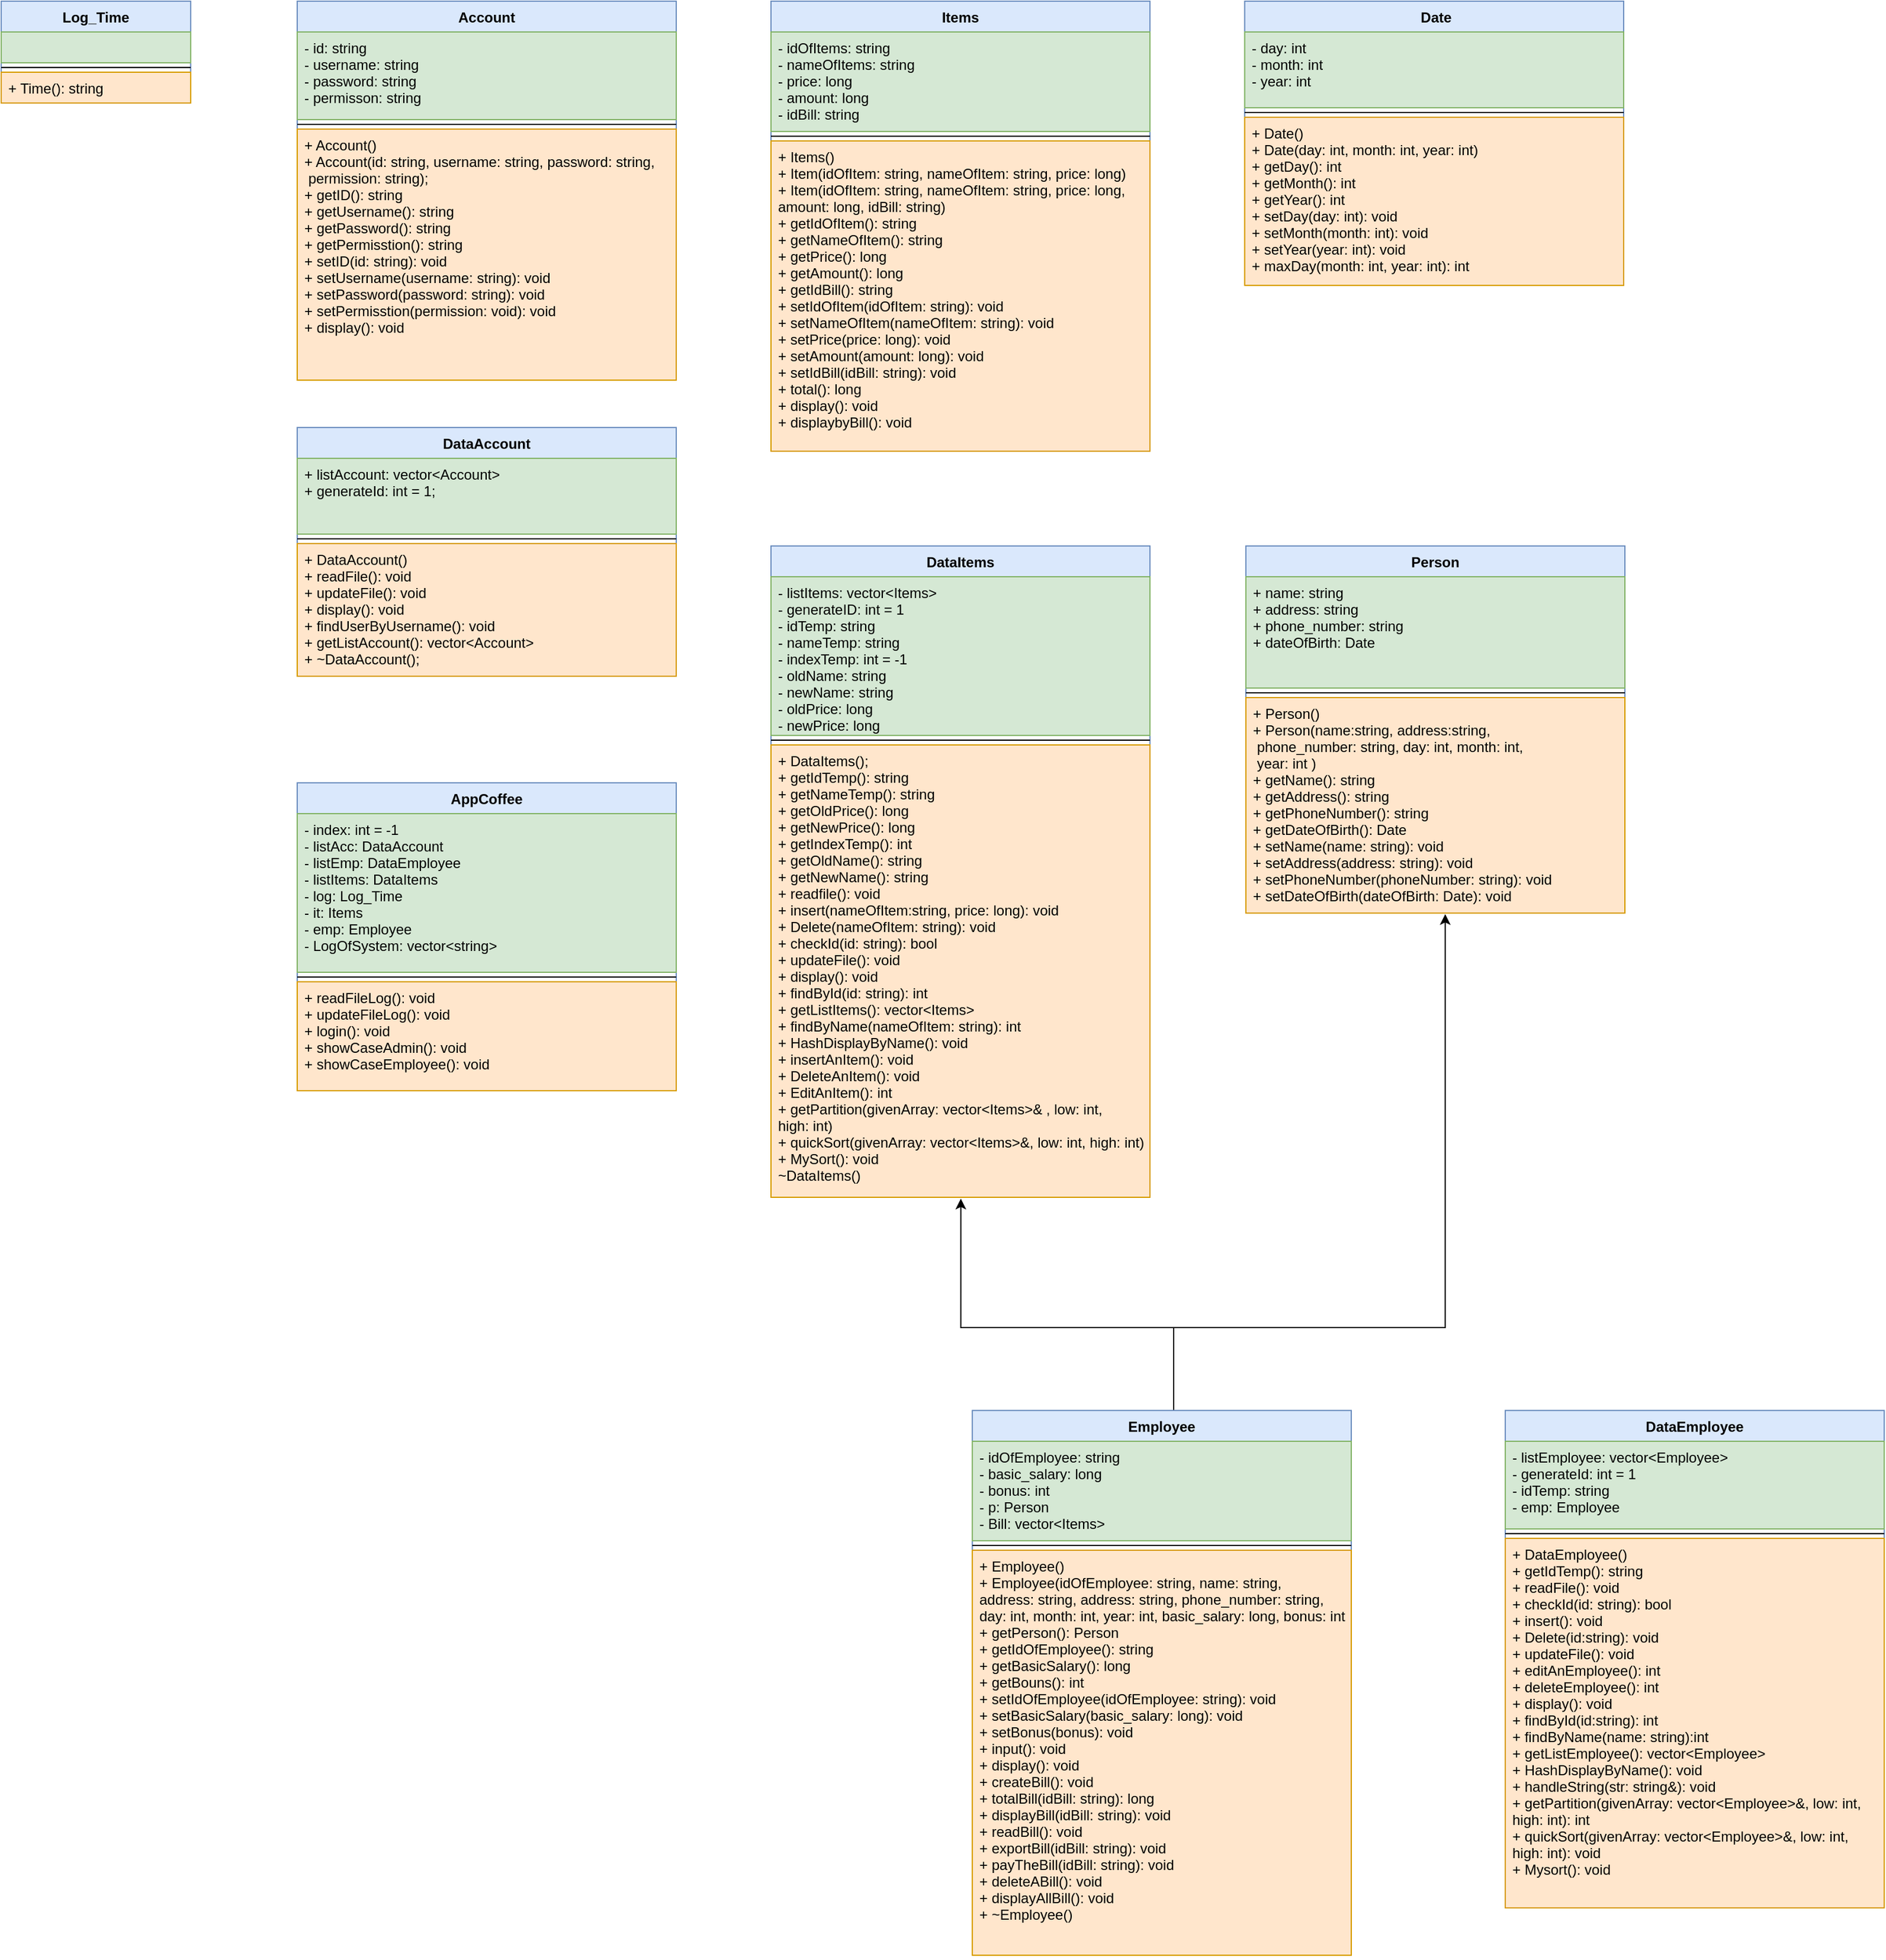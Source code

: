 <mxfile version="16.1.0" type="device"><diagram id="l87ejlWXkbbbnNa2M6pa" name="Page-1"><mxGraphModel dx="4152" dy="2188" grid="1" gridSize="10" guides="1" tooltips="1" connect="1" arrows="1" fold="1" page="1" pageScale="1" pageWidth="827" pageHeight="1169" math="0" shadow="0"><root><mxCell id="0"/><mxCell id="1" parent="0"/><mxCell id="tCe5i1qdw3qw-JMOYk-5-2" value=" Date" style="swimlane;fontStyle=1;align=center;verticalAlign=top;childLayout=stackLayout;horizontal=1;startSize=26;horizontalStack=0;resizeParent=1;resizeParentMax=0;resizeLast=0;collapsible=1;marginBottom=0;strokeColor=#6c8ebf;fillColor=#dae8fc;" parent="1" vertex="1"><mxGeometry x="1080" width="320" height="240" as="geometry"/></mxCell><mxCell id="tCe5i1qdw3qw-JMOYk-5-3" value="- day: int&#10;- month: int&#10;- year: int" style="text;strokeColor=#82b366;fillColor=#d5e8d4;align=left;verticalAlign=top;spacingLeft=4;spacingRight=4;overflow=hidden;rotatable=0;points=[[0,0.5],[1,0.5]];portConstraint=eastwest;" parent="tCe5i1qdw3qw-JMOYk-5-2" vertex="1"><mxGeometry y="26" width="320" height="64" as="geometry"/></mxCell><mxCell id="tCe5i1qdw3qw-JMOYk-5-4" value="" style="line;strokeWidth=1;fillColor=none;align=left;verticalAlign=middle;spacingTop=-1;spacingLeft=3;spacingRight=3;rotatable=0;labelPosition=right;points=[];portConstraint=eastwest;fontColor=default;" parent="tCe5i1qdw3qw-JMOYk-5-2" vertex="1"><mxGeometry y="90" width="320" height="8" as="geometry"/></mxCell><mxCell id="tCe5i1qdw3qw-JMOYk-5-5" value="+ Date()&#10;+ Date(day: int, month: int, year: int)&#10;+ getDay(): int&#10;+ getMonth(): int&#10;+ getYear(): int&#10;+ setDay(day: int): void&#10;+ setMonth(month: int): void&#10;+ setYear(year: int): void&#10;+ maxDay(month: int, year: int): int&#10;&#10; " style="text;strokeColor=#d79b00;fillColor=#ffe6cc;align=left;verticalAlign=top;spacingLeft=4;spacingRight=4;overflow=hidden;rotatable=0;points=[[0,0.5],[1,0.5]];portConstraint=eastwest;" parent="tCe5i1qdw3qw-JMOYk-5-2" vertex="1"><mxGeometry y="98" width="320" height="142" as="geometry"/></mxCell><mxCell id="tCe5i1qdw3qw-JMOYk-5-7" value="Person" style="swimlane;fontStyle=1;align=center;verticalAlign=top;childLayout=stackLayout;horizontal=1;startSize=26;horizontalStack=0;resizeParent=1;resizeParentMax=0;resizeLast=0;collapsible=1;marginBottom=0;strokeColor=#6c8ebf;fillColor=#dae8fc;" parent="1" vertex="1"><mxGeometry x="1081" y="460" width="320" height="310" as="geometry"/></mxCell><mxCell id="tCe5i1qdw3qw-JMOYk-5-8" value="+ name: string&#10;+ address: string&#10;+ phone_number: string &#10;+ dateOfBirth: Date" style="text;strokeColor=#82b366;fillColor=#d5e8d4;align=left;verticalAlign=top;spacingLeft=4;spacingRight=4;overflow=hidden;rotatable=0;points=[[0,0.5],[1,0.5]];portConstraint=eastwest;" parent="tCe5i1qdw3qw-JMOYk-5-7" vertex="1"><mxGeometry y="26" width="320" height="94" as="geometry"/></mxCell><mxCell id="tCe5i1qdw3qw-JMOYk-5-9" value="" style="line;strokeWidth=1;fillColor=none;align=left;verticalAlign=middle;spacingTop=-1;spacingLeft=3;spacingRight=3;rotatable=0;labelPosition=right;points=[];portConstraint=eastwest;fontColor=default;" parent="tCe5i1qdw3qw-JMOYk-5-7" vertex="1"><mxGeometry y="120" width="320" height="8" as="geometry"/></mxCell><mxCell id="tCe5i1qdw3qw-JMOYk-5-10" value="+ Person()&#10;+ Person(name:string, address:string,&#10; phone_number: string, day: int, month: int, &#10; year: int )&#10;+ getName(): string&#10;+ getAddress(): string&#10;+ getPhoneNumber(): string&#10;+ getDateOfBirth(): Date&#10;+ setName(name: string): void&#10;+ setAddress(address: string): void&#10;+ setPhoneNumber(phoneNumber: string): void&#10;+ setDateOfBirth(dateOfBirth: Date): void" style="text;strokeColor=#d79b00;fillColor=#ffe6cc;align=left;verticalAlign=top;spacingLeft=4;spacingRight=4;overflow=hidden;rotatable=0;points=[[0,0.5],[1,0.5]];portConstraint=eastwest;" parent="tCe5i1qdw3qw-JMOYk-5-7" vertex="1"><mxGeometry y="128" width="320" height="182" as="geometry"/></mxCell><mxCell id="tCe5i1qdw3qw-JMOYk-5-12" value="Account" style="swimlane;fontStyle=1;align=center;verticalAlign=top;childLayout=stackLayout;horizontal=1;startSize=26;horizontalStack=0;resizeParent=1;resizeParentMax=0;resizeLast=0;collapsible=1;marginBottom=0;strokeColor=#6c8ebf;fillColor=#dae8fc;" parent="1" vertex="1"><mxGeometry x="280" width="320" height="320" as="geometry"/></mxCell><mxCell id="tCe5i1qdw3qw-JMOYk-5-13" value="- id: string&#10;- username: string&#10;- password: string&#10;- permisson: string" style="text;strokeColor=#82b366;fillColor=#d5e8d4;align=left;verticalAlign=top;spacingLeft=4;spacingRight=4;overflow=hidden;rotatable=0;points=[[0,0.5],[1,0.5]];portConstraint=eastwest;" parent="tCe5i1qdw3qw-JMOYk-5-12" vertex="1"><mxGeometry y="26" width="320" height="74" as="geometry"/></mxCell><mxCell id="tCe5i1qdw3qw-JMOYk-5-14" value="" style="line;strokeWidth=1;fillColor=none;align=left;verticalAlign=middle;spacingTop=-1;spacingLeft=3;spacingRight=3;rotatable=0;labelPosition=right;points=[];portConstraint=eastwest;fontColor=default;" parent="tCe5i1qdw3qw-JMOYk-5-12" vertex="1"><mxGeometry y="100" width="320" height="8" as="geometry"/></mxCell><mxCell id="tCe5i1qdw3qw-JMOYk-5-15" value="+ Account()&#10;+ Account(id: string, username: string, password: string,&#10; permission: string);&#10;+ getID(): string&#10;+ getUsername(): string &#10;+ getPassword(): string &#10;+ getPermisstion(): string &#10;+ setID(id: string): void &#10;+ setUsername(username: string): void &#10;+ setPassword(password: string): void &#10;+ setPermisstion(permission: void): void &#10;+ display(): void " style="text;strokeColor=#d79b00;fillColor=#ffe6cc;align=left;verticalAlign=top;spacingLeft=4;spacingRight=4;overflow=hidden;rotatable=0;points=[[0,0.5],[1,0.5]];portConstraint=eastwest;" parent="tCe5i1qdw3qw-JMOYk-5-12" vertex="1"><mxGeometry y="108" width="320" height="212" as="geometry"/></mxCell><mxCell id="Tzg0yLAwx6u0KMPb5igr-33" style="edgeStyle=orthogonalEdgeStyle;rounded=0;orthogonalLoop=1;jettySize=auto;html=1;entryX=0.526;entryY=1.005;entryDx=0;entryDy=0;entryPerimeter=0;" edge="1" parent="1" source="tCe5i1qdw3qw-JMOYk-5-21" target="tCe5i1qdw3qw-JMOYk-5-10"><mxGeometry relative="1" as="geometry"><Array as="points"><mxPoint x="1020" y="1120"/><mxPoint x="1249" y="1120"/></Array></mxGeometry></mxCell><mxCell id="Tzg0yLAwx6u0KMPb5igr-34" style="edgeStyle=orthogonalEdgeStyle;rounded=0;orthogonalLoop=1;jettySize=auto;html=1;entryX=0.501;entryY=1.003;entryDx=0;entryDy=0;entryPerimeter=0;" edge="1" parent="1" source="tCe5i1qdw3qw-JMOYk-5-21" target="tCe5i1qdw3qw-JMOYk-5-34"><mxGeometry relative="1" as="geometry"><Array as="points"><mxPoint x="1020" y="1120"/><mxPoint x="840" y="1120"/></Array></mxGeometry></mxCell><mxCell id="tCe5i1qdw3qw-JMOYk-5-21" value="Employee" style="swimlane;fontStyle=1;align=center;verticalAlign=top;childLayout=stackLayout;horizontal=1;startSize=26;horizontalStack=0;resizeParent=1;resizeParentMax=0;resizeLast=0;collapsible=1;marginBottom=0;strokeColor=#6c8ebf;fillColor=#dae8fc;" parent="1" vertex="1"><mxGeometry x="850" y="1190" width="320" height="460" as="geometry"><mxRectangle x="30" y="850" width="90" height="26" as="alternateBounds"/></mxGeometry></mxCell><mxCell id="tCe5i1qdw3qw-JMOYk-5-22" value="- idOfEmployee: string&#10;- basic_salary: long&#10;- bonus: int&#10;- p: Person&#10;- Bill: vector&lt;Items&gt;&#10; " style="text;align=left;verticalAlign=top;spacingLeft=4;spacingRight=4;overflow=hidden;rotatable=0;points=[[0,0.5],[1,0.5]];portConstraint=eastwest;fillColor=#d5e8d4;strokeColor=#82b366;" parent="tCe5i1qdw3qw-JMOYk-5-21" vertex="1"><mxGeometry y="26" width="320" height="84" as="geometry"/></mxCell><mxCell id="tCe5i1qdw3qw-JMOYk-5-23" value="" style="line;strokeWidth=1;fillColor=none;align=left;verticalAlign=middle;spacingTop=-1;spacingLeft=3;spacingRight=3;rotatable=0;labelPosition=right;points=[];portConstraint=eastwest;fontColor=default;" parent="tCe5i1qdw3qw-JMOYk-5-21" vertex="1"><mxGeometry y="110" width="320" height="8" as="geometry"/></mxCell><mxCell id="tCe5i1qdw3qw-JMOYk-5-24" value="+ Employee()&#10;+ Employee(idOfEmployee: string, name: string,&#10;address: string, address: string, phone_number: string,&#10;day: int, month: int, year: int, basic_salary: long, bonus: int)&#10;+ getPerson(): Person&#10;+ getIdOfEmployee(): string&#10;+ getBasicSalary(): long&#10;+ getBouns(): int&#10;+ setIdOfEmployee(idOfEmployee: string): void&#10;+ setBasicSalary(basic_salary: long): void&#10;+ setBonus(bonus): void&#10;+ input(): void&#10;+ display(): void&#10;+ createBill(): void&#10;+ totalBill(idBill: string): long&#10;+ displayBill(idBill: string): void&#10;+ readBill(): void&#10;+ exportBill(idBill: string): void&#10;+ payTheBill(idBill: string): void&#10;+ deleteABill(): void&#10;+ displayAllBill(): void&#10;+ ~Employee()" style="text;strokeColor=#d79b00;fillColor=#ffe6cc;align=left;verticalAlign=top;spacingLeft=4;spacingRight=4;overflow=hidden;rotatable=0;points=[[0,0.5],[1,0.5]];portConstraint=eastwest;" parent="tCe5i1qdw3qw-JMOYk-5-21" vertex="1"><mxGeometry y="118" width="320" height="342" as="geometry"/></mxCell><mxCell id="tCe5i1qdw3qw-JMOYk-5-25" value="Items" style="swimlane;fontStyle=1;align=center;verticalAlign=top;childLayout=stackLayout;horizontal=1;startSize=26;horizontalStack=0;resizeParent=1;resizeParentMax=0;resizeLast=0;collapsible=1;marginBottom=0;strokeColor=#6c8ebf;fillColor=#dae8fc;" parent="1" vertex="1"><mxGeometry x="680" width="320" height="380" as="geometry"/></mxCell><mxCell id="tCe5i1qdw3qw-JMOYk-5-26" value="- idOfItems: string&#10;- nameOfItems: string&#10;- price: long&#10;- amount: long&#10;- idBill: string" style="text;strokeColor=#82b366;fillColor=#d5e8d4;align=left;verticalAlign=top;spacingLeft=4;spacingRight=4;overflow=hidden;rotatable=0;points=[[0,0.5],[1,0.5]];portConstraint=eastwest;" parent="tCe5i1qdw3qw-JMOYk-5-25" vertex="1"><mxGeometry y="26" width="320" height="84" as="geometry"/></mxCell><mxCell id="tCe5i1qdw3qw-JMOYk-5-27" value="" style="line;strokeWidth=1;fillColor=none;align=left;verticalAlign=middle;spacingTop=-1;spacingLeft=3;spacingRight=3;rotatable=0;labelPosition=right;points=[];portConstraint=eastwest;fontColor=default;labelBackgroundColor=default;strokeColor=default;" parent="tCe5i1qdw3qw-JMOYk-5-25" vertex="1"><mxGeometry y="110" width="320" height="8" as="geometry"/></mxCell><mxCell id="tCe5i1qdw3qw-JMOYk-5-28" value="+ Items()&#10;+ Item(idOfItem: string, nameOfItem: string, price: long)&#10;+ Item(idOfItem: string, nameOfItem: string, price: long, &#10;amount: long, idBill: string)&#10;+ getIdOfItem(): string&#10;+ getNameOfItem(): string&#10;+ getPrice(): long&#10;+ getAmount(): long&#10;+ getIdBill(): string&#10;+ setIdOfItem(idOfItem: string): void&#10;+ setNameOfItem(nameOfItem: string): void&#10;+ setPrice(price: long): void&#10;+ setAmount(amount: long): void&#10;+ setIdBill(idBill: string): void&#10;+ total(): long&#10;+ display(): void&#10;+ displaybyBill(): void" style="text;strokeColor=#d79b00;fillColor=#ffe6cc;align=left;verticalAlign=top;spacingLeft=4;spacingRight=4;overflow=hidden;rotatable=0;points=[[0,0.5],[1,0.5]];portConstraint=eastwest;" parent="tCe5i1qdw3qw-JMOYk-5-25" vertex="1"><mxGeometry y="118" width="320" height="262" as="geometry"/></mxCell><mxCell id="tCe5i1qdw3qw-JMOYk-5-31" value="DataItems" style="swimlane;fontStyle=1;align=center;verticalAlign=top;childLayout=stackLayout;horizontal=1;startSize=26;horizontalStack=0;resizeParent=1;resizeParentMax=0;resizeLast=0;collapsible=1;marginBottom=0;strokeColor=#6c8ebf;fillColor=#dae8fc;" parent="1" vertex="1"><mxGeometry x="680" y="460" width="320" height="550" as="geometry"/></mxCell><mxCell id="tCe5i1qdw3qw-JMOYk-5-32" value="- listItems: vector&lt;Items&gt;&#10;- generateID: int = 1&#10;- idTemp: string&#10;- nameTemp: string&#10;- indexTemp: int = -1&#10;- oldName: string&#10;- newName: string&#10;- oldPrice: long&#10;- newPrice: long    " style="text;strokeColor=#82b366;fillColor=#d5e8d4;align=left;verticalAlign=top;spacingLeft=4;spacingRight=4;overflow=hidden;rotatable=0;points=[[0,0.5],[1,0.5]];portConstraint=eastwest;" parent="tCe5i1qdw3qw-JMOYk-5-31" vertex="1"><mxGeometry y="26" width="320" height="134" as="geometry"/></mxCell><mxCell id="tCe5i1qdw3qw-JMOYk-5-33" value="" style="line;strokeWidth=1;fillColor=none;align=left;verticalAlign=middle;spacingTop=-1;spacingLeft=3;spacingRight=3;rotatable=0;labelPosition=right;points=[];portConstraint=eastwest;fontColor=default;labelBackgroundColor=default;strokeColor=default;" parent="tCe5i1qdw3qw-JMOYk-5-31" vertex="1"><mxGeometry y="160" width="320" height="8" as="geometry"/></mxCell><mxCell id="tCe5i1qdw3qw-JMOYk-5-34" value="+ DataItems();&#10;+ getIdTemp(): string&#10;+ getNameTemp(): string&#10;+ getOldPrice(): long&#10;+ getNewPrice(): long&#10;+ getIndexTemp(): int&#10;+ getOldName(): string&#10;+ getNewName(): string&#10;+ readfile(): void&#10;+ insert(nameOfItem:string, price: long): void&#10;+ Delete(nameOfItem: string): void&#10;+ checkId(id: string): bool&#10;+ updateFile(): void&#10;+ display(): void&#10;+ findById(id: string): int&#10;+ getListItems(): vector&lt;Items&gt;&#10;+ findByName(nameOfItem: string): int&#10;+ HashDisplayByName(): void&#10;+ insertAnItem(): void&#10;+ DeleteAnItem(): void&#10;+ EditAnItem(): int&#10;+ getPartition(givenArray: vector&lt;Items&gt;&amp; , low: int, &#10;high: int)&#10;+ quickSort(givenArray: vector&lt;Items&gt;&amp;, low: int, high: int)&#10;+ MySort(): void&#10;~DataItems()&#10;  " style="text;strokeColor=#d79b00;fillColor=#ffe6cc;align=left;verticalAlign=top;spacingLeft=4;spacingRight=4;overflow=hidden;rotatable=0;points=[[0,0.5],[1,0.5]];portConstraint=eastwest;" parent="tCe5i1qdw3qw-JMOYk-5-31" vertex="1"><mxGeometry y="168" width="320" height="382" as="geometry"/></mxCell><mxCell id="Tzg0yLAwx6u0KMPb5igr-5" value="DataEmployee" style="swimlane;fontStyle=1;align=center;verticalAlign=top;childLayout=stackLayout;horizontal=1;startSize=26;horizontalStack=0;resizeParent=1;resizeParentMax=0;resizeLast=0;collapsible=1;marginBottom=0;fillColor=#dae8fc;strokeColor=#6c8ebf;" vertex="1" parent="1"><mxGeometry x="1300" y="1190" width="320" height="420" as="geometry"/></mxCell><mxCell id="Tzg0yLAwx6u0KMPb5igr-6" value="- listEmployee: vector&lt;Employee&gt;&#10;- generateId: int = 1&#10;- idTemp: string&#10;- emp: Employee" style="text;strokeColor=#82b366;fillColor=#d5e8d4;align=left;verticalAlign=top;spacingLeft=4;spacingRight=4;overflow=hidden;rotatable=0;points=[[0,0.5],[1,0.5]];portConstraint=eastwest;" vertex="1" parent="Tzg0yLAwx6u0KMPb5igr-5"><mxGeometry y="26" width="320" height="74" as="geometry"/></mxCell><mxCell id="Tzg0yLAwx6u0KMPb5igr-7" value="" style="line;strokeWidth=1;fillColor=none;align=left;verticalAlign=middle;spacingTop=-1;spacingLeft=3;spacingRight=3;rotatable=0;labelPosition=right;points=[];portConstraint=eastwest;" vertex="1" parent="Tzg0yLAwx6u0KMPb5igr-5"><mxGeometry y="100" width="320" height="8" as="geometry"/></mxCell><mxCell id="Tzg0yLAwx6u0KMPb5igr-8" value="+ DataEmployee()&#10;+ getIdTemp(): string &#10;+ readFile(): void &#10;+ checkId(id: string): bool &#10;+ insert(): void &#10;+ Delete(id:string): void &#10;+ updateFile(): void &#10;+ editAnEmployee(): int &#10;+ deleteEmployee(): int &#10;+ display(): void &#10;+ findById(id:string): int &#10;+ findByName(name: string):int &#10;+ getListEmployee(): vector&lt;Employee&gt;&#10;+ HashDisplayByName(): void &#10;+ handleString(str: string&amp;): void &#10;+ getPartition(givenArray: vector&lt;Employee&gt;&amp;, low: int, &#10;high: int): int &#10;+ quickSort(givenArray: vector&lt;Employee&gt;&amp;, low: int,&#10;high: int): void &#10;+ Mysort(): void " style="text;strokeColor=#d79b00;fillColor=#ffe6cc;align=left;verticalAlign=top;spacingLeft=4;spacingRight=4;overflow=hidden;rotatable=0;points=[[0,0.5],[1,0.5]];portConstraint=eastwest;" vertex="1" parent="Tzg0yLAwx6u0KMPb5igr-5"><mxGeometry y="108" width="320" height="312" as="geometry"/></mxCell><mxCell id="Tzg0yLAwx6u0KMPb5igr-12" value="DataAccount" style="swimlane;fontStyle=1;align=center;verticalAlign=top;childLayout=stackLayout;horizontal=1;startSize=26;horizontalStack=0;resizeParent=1;resizeParentMax=0;resizeLast=0;collapsible=1;marginBottom=0;fillColor=#dae8fc;strokeColor=#6c8ebf;" vertex="1" parent="1"><mxGeometry x="280" y="360" width="320" height="210" as="geometry"/></mxCell><mxCell id="Tzg0yLAwx6u0KMPb5igr-13" value="+ listAccount: vector&lt;Account&gt; &#10;+ generateId: int = 1;" style="text;strokeColor=#82b366;fillColor=#d5e8d4;align=left;verticalAlign=top;spacingLeft=4;spacingRight=4;overflow=hidden;rotatable=0;points=[[0,0.5],[1,0.5]];portConstraint=eastwest;" vertex="1" parent="Tzg0yLAwx6u0KMPb5igr-12"><mxGeometry y="26" width="320" height="64" as="geometry"/></mxCell><mxCell id="Tzg0yLAwx6u0KMPb5igr-14" value="" style="line;strokeWidth=1;fillColor=none;align=left;verticalAlign=middle;spacingTop=-1;spacingLeft=3;spacingRight=3;rotatable=0;labelPosition=right;points=[];portConstraint=eastwest;" vertex="1" parent="Tzg0yLAwx6u0KMPb5igr-12"><mxGeometry y="90" width="320" height="8" as="geometry"/></mxCell><mxCell id="Tzg0yLAwx6u0KMPb5igr-15" value="+ DataAccount()&#10;+ readFile(): void&#10;+ updateFile(): void&#10;+ display(): void&#10;+ findUserByUsername(): void&#10;+ getListAccount(): vector&lt;Account&gt;&#10;+ ~DataAccount();" style="text;strokeColor=#d79b00;fillColor=#ffe6cc;align=left;verticalAlign=top;spacingLeft=4;spacingRight=4;overflow=hidden;rotatable=0;points=[[0,0.5],[1,0.5]];portConstraint=eastwest;" vertex="1" parent="Tzg0yLAwx6u0KMPb5igr-12"><mxGeometry y="98" width="320" height="112" as="geometry"/></mxCell><mxCell id="Tzg0yLAwx6u0KMPb5igr-16" value="AppCoffee" style="swimlane;fontStyle=1;align=center;verticalAlign=top;childLayout=stackLayout;horizontal=1;startSize=26;horizontalStack=0;resizeParent=1;resizeParentMax=0;resizeLast=0;collapsible=1;marginBottom=0;fillColor=#dae8fc;strokeColor=#6c8ebf;" vertex="1" parent="1"><mxGeometry x="280" y="660" width="320" height="260" as="geometry"/></mxCell><mxCell id="Tzg0yLAwx6u0KMPb5igr-17" value="- index: int = -1&#10;- listAcc: DataAccount &#10;- listEmp: DataEmployee &#10;- listItems: DataItems&#10;- log: Log_Time &#10;- it: Items&#10;- emp: Employee &#10;- LogOfSystem: vector&lt;string&gt;" style="text;strokeColor=#82b366;fillColor=#d5e8d4;align=left;verticalAlign=top;spacingLeft=4;spacingRight=4;overflow=hidden;rotatable=0;points=[[0,0.5],[1,0.5]];portConstraint=eastwest;" vertex="1" parent="Tzg0yLAwx6u0KMPb5igr-16"><mxGeometry y="26" width="320" height="134" as="geometry"/></mxCell><mxCell id="Tzg0yLAwx6u0KMPb5igr-18" value="" style="line;strokeWidth=1;fillColor=none;align=left;verticalAlign=middle;spacingTop=-1;spacingLeft=3;spacingRight=3;rotatable=0;labelPosition=right;points=[];portConstraint=eastwest;" vertex="1" parent="Tzg0yLAwx6u0KMPb5igr-16"><mxGeometry y="160" width="320" height="8" as="geometry"/></mxCell><mxCell id="Tzg0yLAwx6u0KMPb5igr-19" value="+ readFileLog(): void &#10;+ updateFileLog(): void &#10;+ login(): void &#10;+ showCaseAdmin(): void &#10;+ showCaseEmployee(): void " style="text;strokeColor=#d79b00;fillColor=#ffe6cc;align=left;verticalAlign=top;spacingLeft=4;spacingRight=4;overflow=hidden;rotatable=0;points=[[0,0.5],[1,0.5]];portConstraint=eastwest;" vertex="1" parent="Tzg0yLAwx6u0KMPb5igr-16"><mxGeometry y="168" width="320" height="92" as="geometry"/></mxCell><mxCell id="Tzg0yLAwx6u0KMPb5igr-29" value="Log_Time" style="swimlane;fontStyle=1;align=center;verticalAlign=top;childLayout=stackLayout;horizontal=1;startSize=26;horizontalStack=0;resizeParent=1;resizeParentMax=0;resizeLast=0;collapsible=1;marginBottom=0;fillColor=#dae8fc;strokeColor=#6c8ebf;" vertex="1" parent="1"><mxGeometry x="30" width="160" height="86" as="geometry"/></mxCell><mxCell id="Tzg0yLAwx6u0KMPb5igr-30" value="" style="text;strokeColor=#82b366;fillColor=#d5e8d4;align=left;verticalAlign=top;spacingLeft=4;spacingRight=4;overflow=hidden;rotatable=0;points=[[0,0.5],[1,0.5]];portConstraint=eastwest;" vertex="1" parent="Tzg0yLAwx6u0KMPb5igr-29"><mxGeometry y="26" width="160" height="26" as="geometry"/></mxCell><mxCell id="Tzg0yLAwx6u0KMPb5igr-31" value="" style="line;strokeWidth=1;fillColor=none;align=left;verticalAlign=middle;spacingTop=-1;spacingLeft=3;spacingRight=3;rotatable=0;labelPosition=right;points=[];portConstraint=eastwest;" vertex="1" parent="Tzg0yLAwx6u0KMPb5igr-29"><mxGeometry y="52" width="160" height="8" as="geometry"/></mxCell><mxCell id="Tzg0yLAwx6u0KMPb5igr-32" value="+ Time(): string" style="text;strokeColor=#d79b00;fillColor=#ffe6cc;align=left;verticalAlign=top;spacingLeft=4;spacingRight=4;overflow=hidden;rotatable=0;points=[[0,0.5],[1,0.5]];portConstraint=eastwest;" vertex="1" parent="Tzg0yLAwx6u0KMPb5igr-29"><mxGeometry y="60" width="160" height="26" as="geometry"/></mxCell></root></mxGraphModel></diagram></mxfile>